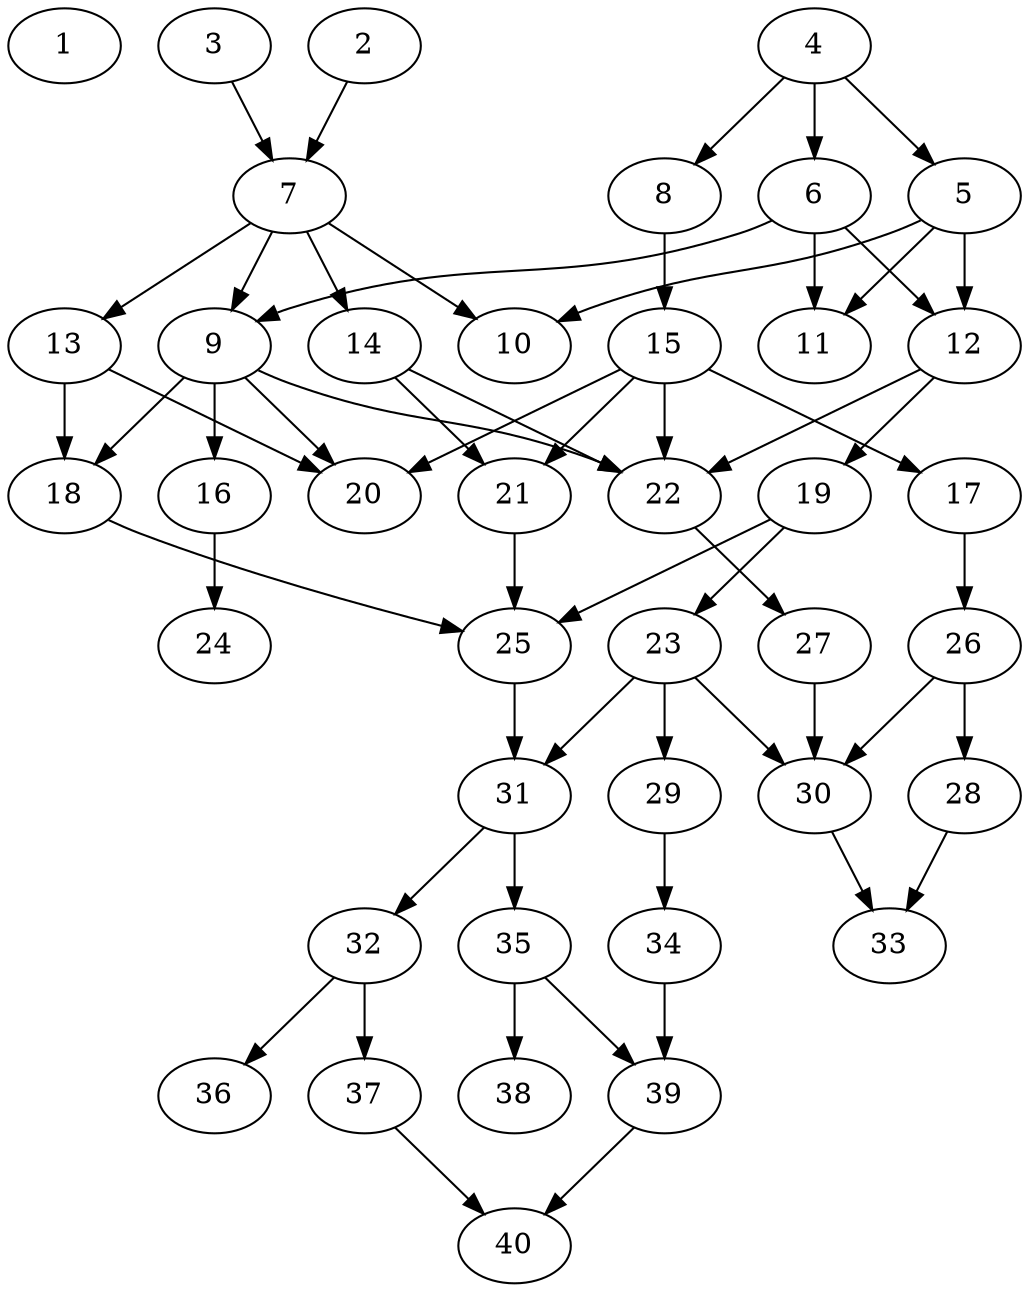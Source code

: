 // DAG automatically generated by daggen at Thu Oct  3 14:06:49 2019
// ./daggen --dot -n 40 --ccr 0.3 --fat 0.5 --regular 0.5 --density 0.5 --mindata 5242880 --maxdata 52428800 
digraph G {
  1 [size="129617920", alpha="0.10", expect_size="38885376"] 
  2 [size="81739093", alpha="0.03", expect_size="24521728"] 
  2 -> 7 [size ="24521728"]
  3 [size="47373653", alpha="0.01", expect_size="14212096"] 
  3 -> 7 [size ="14212096"]
  4 [size="19073707", alpha="0.17", expect_size="5722112"] 
  4 -> 5 [size ="5722112"]
  4 -> 6 [size ="5722112"]
  4 -> 8 [size ="5722112"]
  5 [size="109707947", alpha="0.03", expect_size="32912384"] 
  5 -> 10 [size ="32912384"]
  5 -> 11 [size ="32912384"]
  5 -> 12 [size ="32912384"]
  6 [size="119784107", alpha="0.08", expect_size="35935232"] 
  6 -> 9 [size ="35935232"]
  6 -> 11 [size ="35935232"]
  6 -> 12 [size ="35935232"]
  7 [size="45728427", alpha="0.08", expect_size="13718528"] 
  7 -> 9 [size ="13718528"]
  7 -> 10 [size ="13718528"]
  7 -> 13 [size ="13718528"]
  7 -> 14 [size ="13718528"]
  8 [size="114135040", alpha="0.12", expect_size="34240512"] 
  8 -> 15 [size ="34240512"]
  9 [size="67481600", alpha="0.01", expect_size="20244480"] 
  9 -> 16 [size ="20244480"]
  9 -> 18 [size ="20244480"]
  9 -> 20 [size ="20244480"]
  9 -> 22 [size ="20244480"]
  10 [size="118067200", alpha="0.06", expect_size="35420160"] 
  11 [size="115810987", alpha="0.02", expect_size="34743296"] 
  12 [size="38652587", alpha="0.10", expect_size="11595776"] 
  12 -> 19 [size ="11595776"]
  12 -> 22 [size ="11595776"]
  13 [size="62866773", alpha="0.05", expect_size="18860032"] 
  13 -> 18 [size ="18860032"]
  13 -> 20 [size ="18860032"]
  14 [size="68324693", alpha="0.16", expect_size="20497408"] 
  14 -> 21 [size ="20497408"]
  14 -> 22 [size ="20497408"]
  15 [size="45933227", alpha="0.15", expect_size="13779968"] 
  15 -> 17 [size ="13779968"]
  15 -> 20 [size ="13779968"]
  15 -> 21 [size ="13779968"]
  15 -> 22 [size ="13779968"]
  16 [size="73216000", alpha="0.16", expect_size="21964800"] 
  16 -> 24 [size ="21964800"]
  17 [size="134754987", alpha="0.03", expect_size="40426496"] 
  17 -> 26 [size ="40426496"]
  18 [size="37539840", alpha="0.16", expect_size="11261952"] 
  18 -> 25 [size ="11261952"]
  19 [size="131222187", alpha="0.04", expect_size="39366656"] 
  19 -> 23 [size ="39366656"]
  19 -> 25 [size ="39366656"]
  20 [size="140332373", alpha="0.19", expect_size="42099712"] 
  21 [size="26555733", alpha="0.07", expect_size="7966720"] 
  21 -> 25 [size ="7966720"]
  22 [size="40744960", alpha="0.03", expect_size="12223488"] 
  22 -> 27 [size ="12223488"]
  23 [size="121146027", alpha="0.04", expect_size="36343808"] 
  23 -> 29 [size ="36343808"]
  23 -> 30 [size ="36343808"]
  23 -> 31 [size ="36343808"]
  24 [size="164345173", alpha="0.04", expect_size="49303552"] 
  25 [size="133928960", alpha="0.17", expect_size="40178688"] 
  25 -> 31 [size ="40178688"]
  26 [size="97546240", alpha="0.02", expect_size="29263872"] 
  26 -> 28 [size ="29263872"]
  26 -> 30 [size ="29263872"]
  27 [size="68106240", alpha="0.11", expect_size="20431872"] 
  27 -> 30 [size ="20431872"]
  28 [size="92460373", alpha="0.12", expect_size="27738112"] 
  28 -> 33 [size ="27738112"]
  29 [size="58910720", alpha="0.19", expect_size="17673216"] 
  29 -> 34 [size ="17673216"]
  30 [size="93644800", alpha="0.20", expect_size="28093440"] 
  30 -> 33 [size ="28093440"]
  31 [size="81950720", alpha="0.12", expect_size="24585216"] 
  31 -> 32 [size ="24585216"]
  31 -> 35 [size ="24585216"]
  32 [size="135970133", alpha="0.08", expect_size="40791040"] 
  32 -> 36 [size ="40791040"]
  32 -> 37 [size ="40791040"]
  33 [size="162682880", alpha="0.09", expect_size="48804864"] 
  34 [size="34696533", alpha="0.17", expect_size="10408960"] 
  34 -> 39 [size ="10408960"]
  35 [size="68188160", alpha="0.08", expect_size="20456448"] 
  35 -> 38 [size ="20456448"]
  35 -> 39 [size ="20456448"]
  36 [size="40813227", alpha="0.07", expect_size="12243968"] 
  37 [size="54889813", alpha="0.00", expect_size="16466944"] 
  37 -> 40 [size ="16466944"]
  38 [size="138663253", alpha="0.16", expect_size="41598976"] 
  39 [size="74229760", alpha="0.06", expect_size="22268928"] 
  39 -> 40 [size ="22268928"]
  40 [size="68877653", alpha="0.12", expect_size="20663296"] 
}
